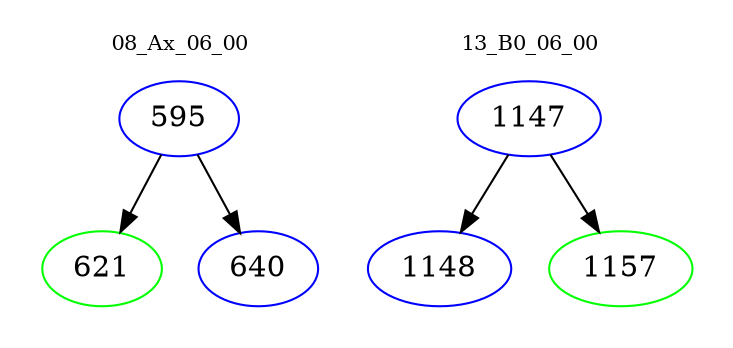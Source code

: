 digraph{
subgraph cluster_0 {
color = white
label = "08_Ax_06_00";
fontsize=10;
T0_595 [label="595", color="blue"]
T0_595 -> T0_621 [color="black"]
T0_621 [label="621", color="green"]
T0_595 -> T0_640 [color="black"]
T0_640 [label="640", color="blue"]
}
subgraph cluster_1 {
color = white
label = "13_B0_06_00";
fontsize=10;
T1_1147 [label="1147", color="blue"]
T1_1147 -> T1_1148 [color="black"]
T1_1148 [label="1148", color="blue"]
T1_1147 -> T1_1157 [color="black"]
T1_1157 [label="1157", color="green"]
}
}
